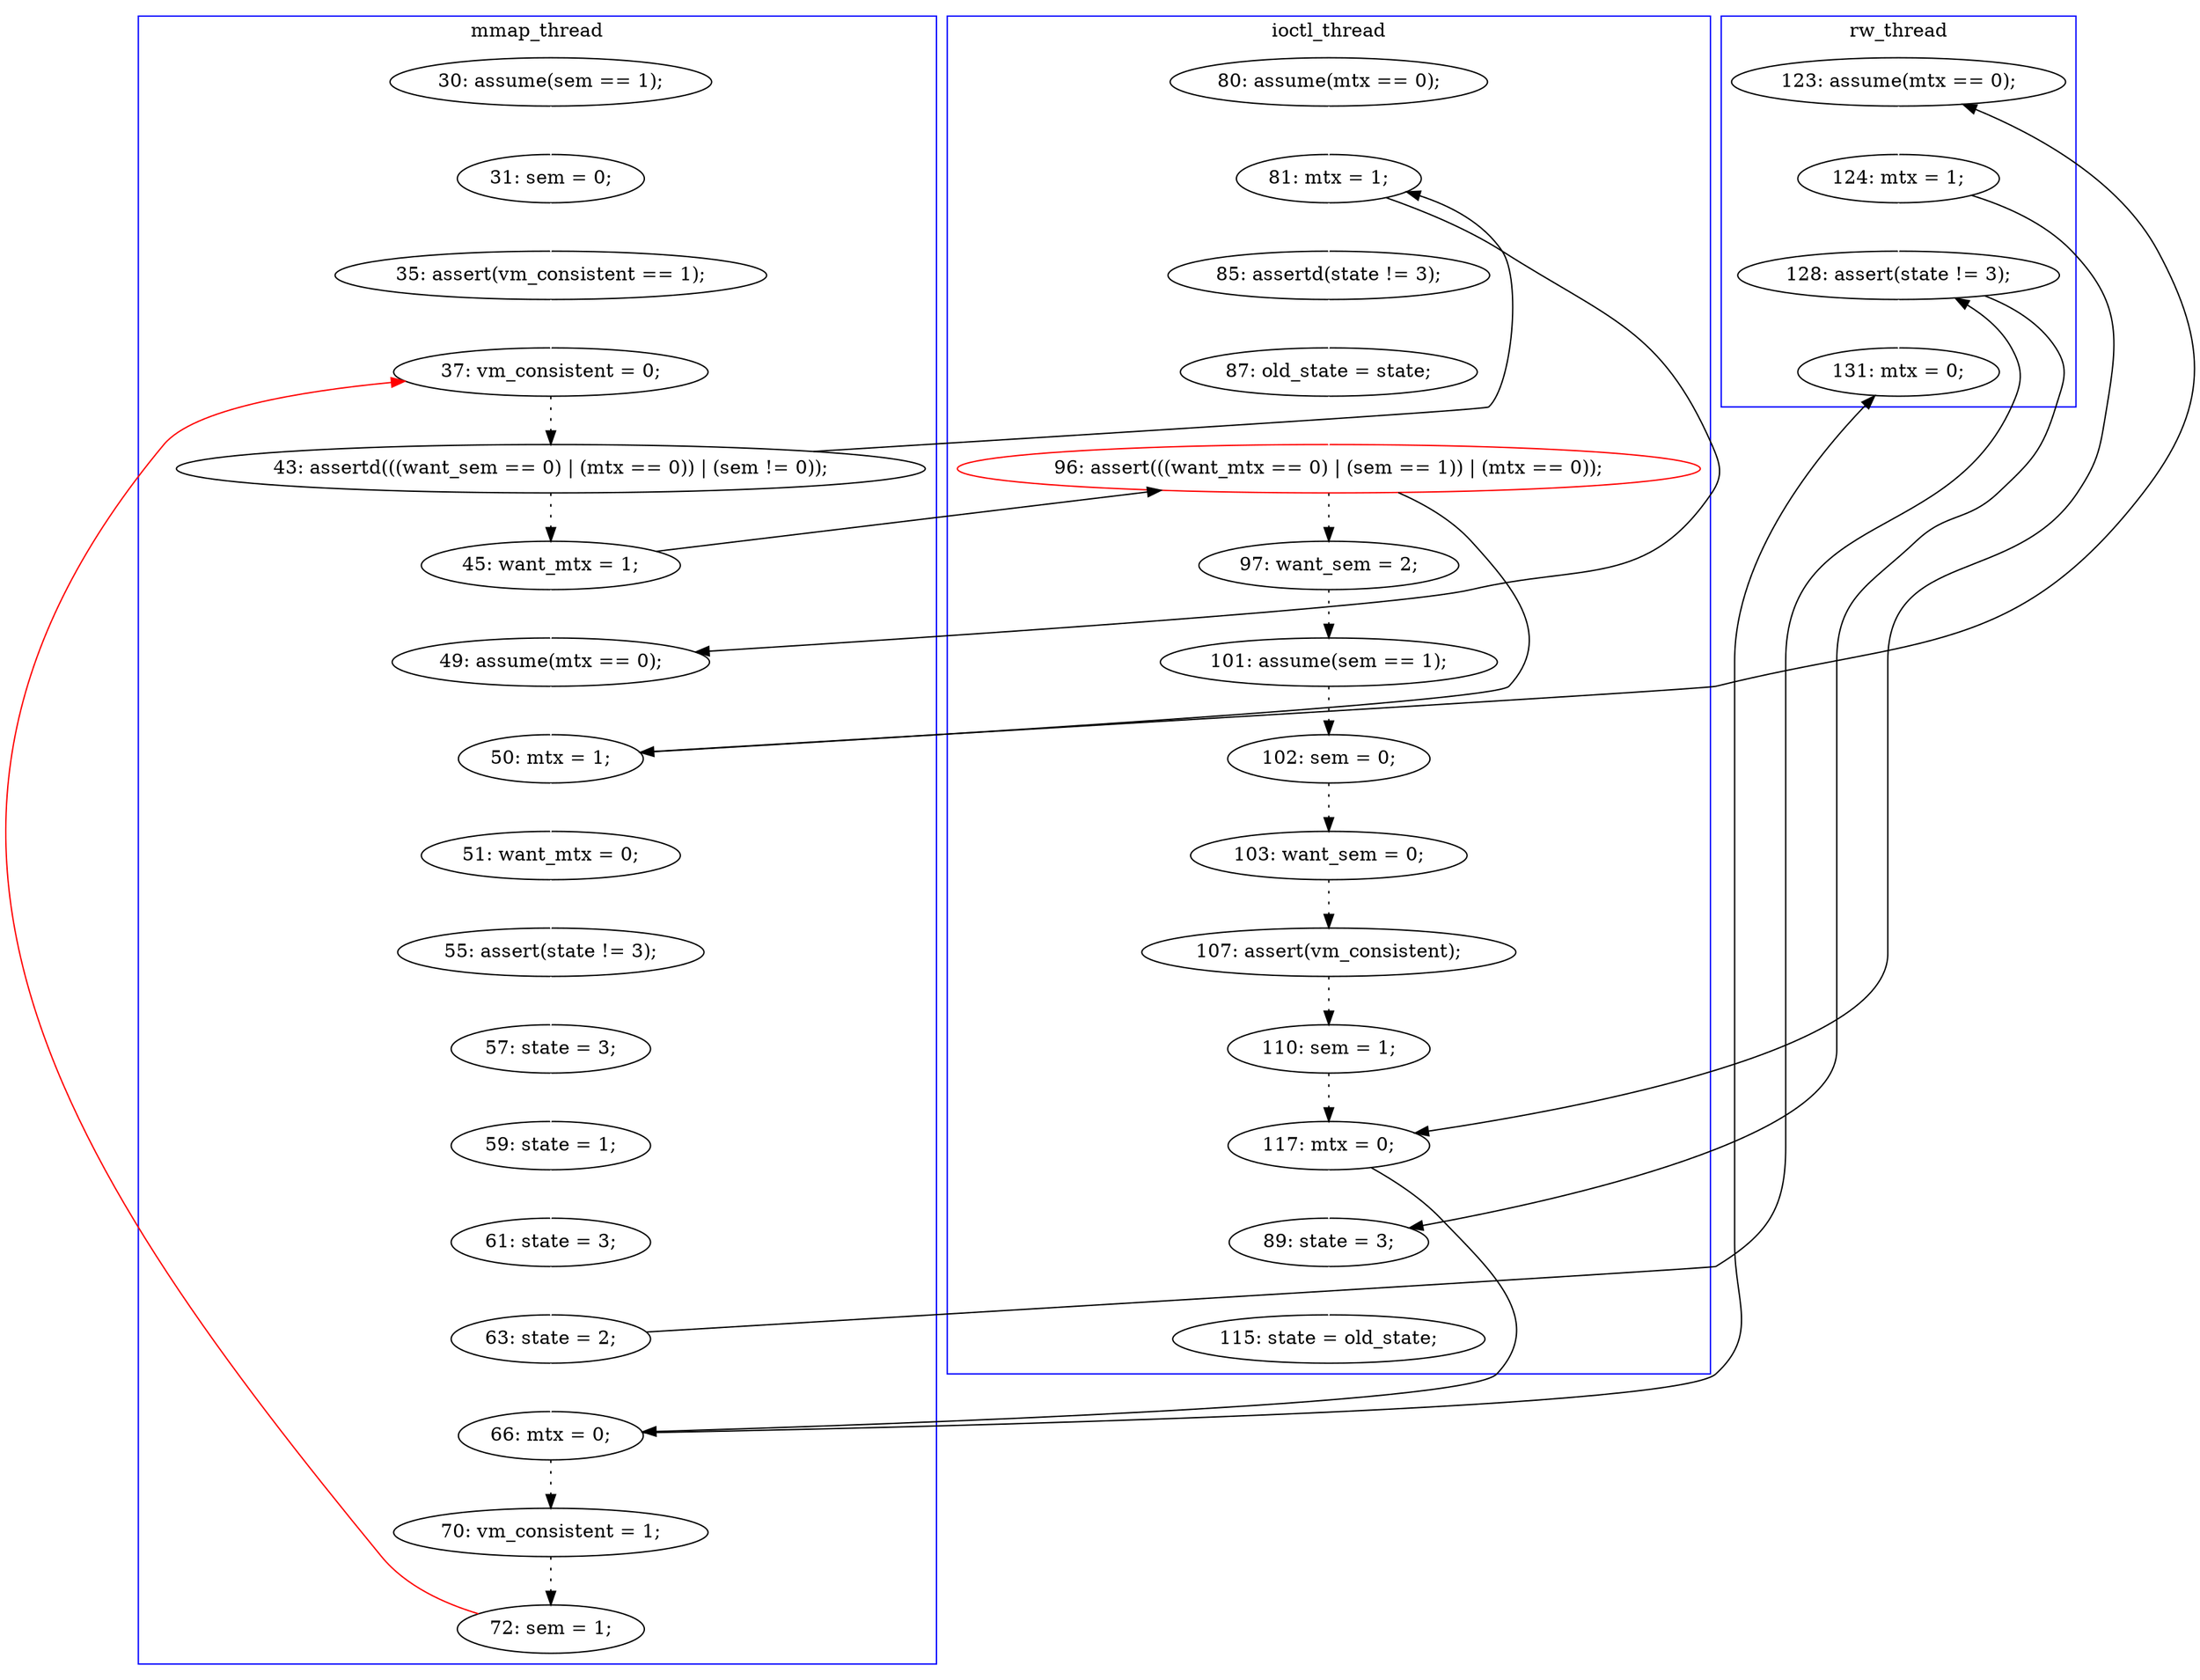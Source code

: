 digraph Counterexample {
	29 -> 30 [color = black, style = dotted]
	54 -> 55 [color = white, style = solid]
	20 -> 22 [color = white, style = solid]
	11 -> 12 [color = white, style = solid]
	41 -> 43 [color = white, style = solid]
	19 -> 20 [color = white, style = solid]
	18 -> 19 [color = white, style = solid]
	40 -> 44 [color = white, style = solid]
	15 -> 24 [color = black, style = solid, constraint = false]
	32 -> 34 [color = white, style = solid]
	14 -> 15 [color = black, style = dotted]
	31 -> 36 [color = black, style = dotted]
	25 -> 26 [color = white, style = solid]
	34 -> 35 [color = white, style = solid]
	15 -> 25 [color = white, style = solid]
	42 -> 43 [color = black, style = solid, constraint = false]
	30 -> 31 [color = black, style = dotted]
	35 -> 37 [color = white, style = solid]
	19 -> 25 [color = black, style = solid, constraint = false]
	45 -> 47 [color = black, style = dotted]
	38 -> 42 [color = black, style = dotted]
	47 -> 13 [color = red, style = solid, constraint = false]
	43 -> 46 [color = black, style = solid, constraint = false]
	36 -> 38 [color = black, style = dotted]
	42 -> 54 [color = white, style = solid]
	14 -> 19 [color = black, style = solid, constraint = false]
	12 -> 13 [color = white, style = solid]
	43 -> 45 [color = black, style = dotted]
	40 -> 42 [color = black, style = solid, constraint = false]
	44 -> 46 [color = white, style = solid]
	28 -> 29 [color = black, style = dotted]
	37 -> 41 [color = white, style = solid]
	13 -> 14 [color = black, style = dotted]
	22 -> 24 [color = white, style = solid]
	44 -> 54 [color = black, style = solid, constraint = false]
	39 -> 40 [color = white, style = solid]
	27 -> 32 [color = white, style = solid]
	41 -> 44 [color = black, style = solid, constraint = false]
	26 -> 27 [color = white, style = solid]
	10 -> 11 [color = white, style = solid]
	24 -> 28 [color = black, style = dotted]
	26 -> 39 [color = black, style = solid, constraint = false]
	24 -> 26 [color = black, style = solid, constraint = false]
	subgraph cluster3 {
		label = rw_thread
		color = blue
		46  [label = "131: mtx = 0;"]
		40  [label = "124: mtx = 1;"]
		39  [label = "123: assume(mtx == 0);"]
		44  [label = "128: assert(state != 3);"]
	}
	subgraph cluster2 {
		label = ioctl_thread
		color = blue
		31  [label = "103: want_sem = 0;"]
		54  [label = "89: state = 3;"]
		20  [label = "85: assertd(state != 3);"]
		36  [label = "107: assert(vm_consistent);"]
		22  [label = "87: old_state = state;"]
		24  [label = "96: assert(((want_mtx == 0) | (sem == 1)) | (mtx == 0));", color = red]
		55  [label = "115: state = old_state;"]
		29  [label = "101: assume(sem == 1);"]
		38  [label = "110: sem = 1;"]
		42  [label = "117: mtx = 0;"]
		19  [label = "81: mtx = 1;"]
		30  [label = "102: sem = 0;"]
		18  [label = "80: assume(mtx == 0);"]
		28  [label = "97: want_sem = 2;"]
	}
	subgraph cluster1 {
		label = mmap_thread
		color = blue
		32  [label = "55: assert(state != 3);"]
		27  [label = "51: want_mtx = 0;"]
		47  [label = "72: sem = 1;"]
		14  [label = "43: assertd(((want_sem == 0) | (mtx == 0)) | (sem != 0));"]
		25  [label = "49: assume(mtx == 0);"]
		43  [label = "66: mtx = 0;"]
		12  [label = "35: assert(vm_consistent == 1);"]
		41  [label = "63: state = 2;"]
		26  [label = "50: mtx = 1;"]
		13  [label = "37: vm_consistent = 0;"]
		37  [label = "61: state = 3;"]
		35  [label = "59: state = 1;"]
		34  [label = "57: state = 3;"]
		15  [label = "45: want_mtx = 1;"]
		11  [label = "31: sem = 0;"]
		10  [label = "30: assume(sem == 1);"]
		45  [label = "70: vm_consistent = 1;"]
	}
}